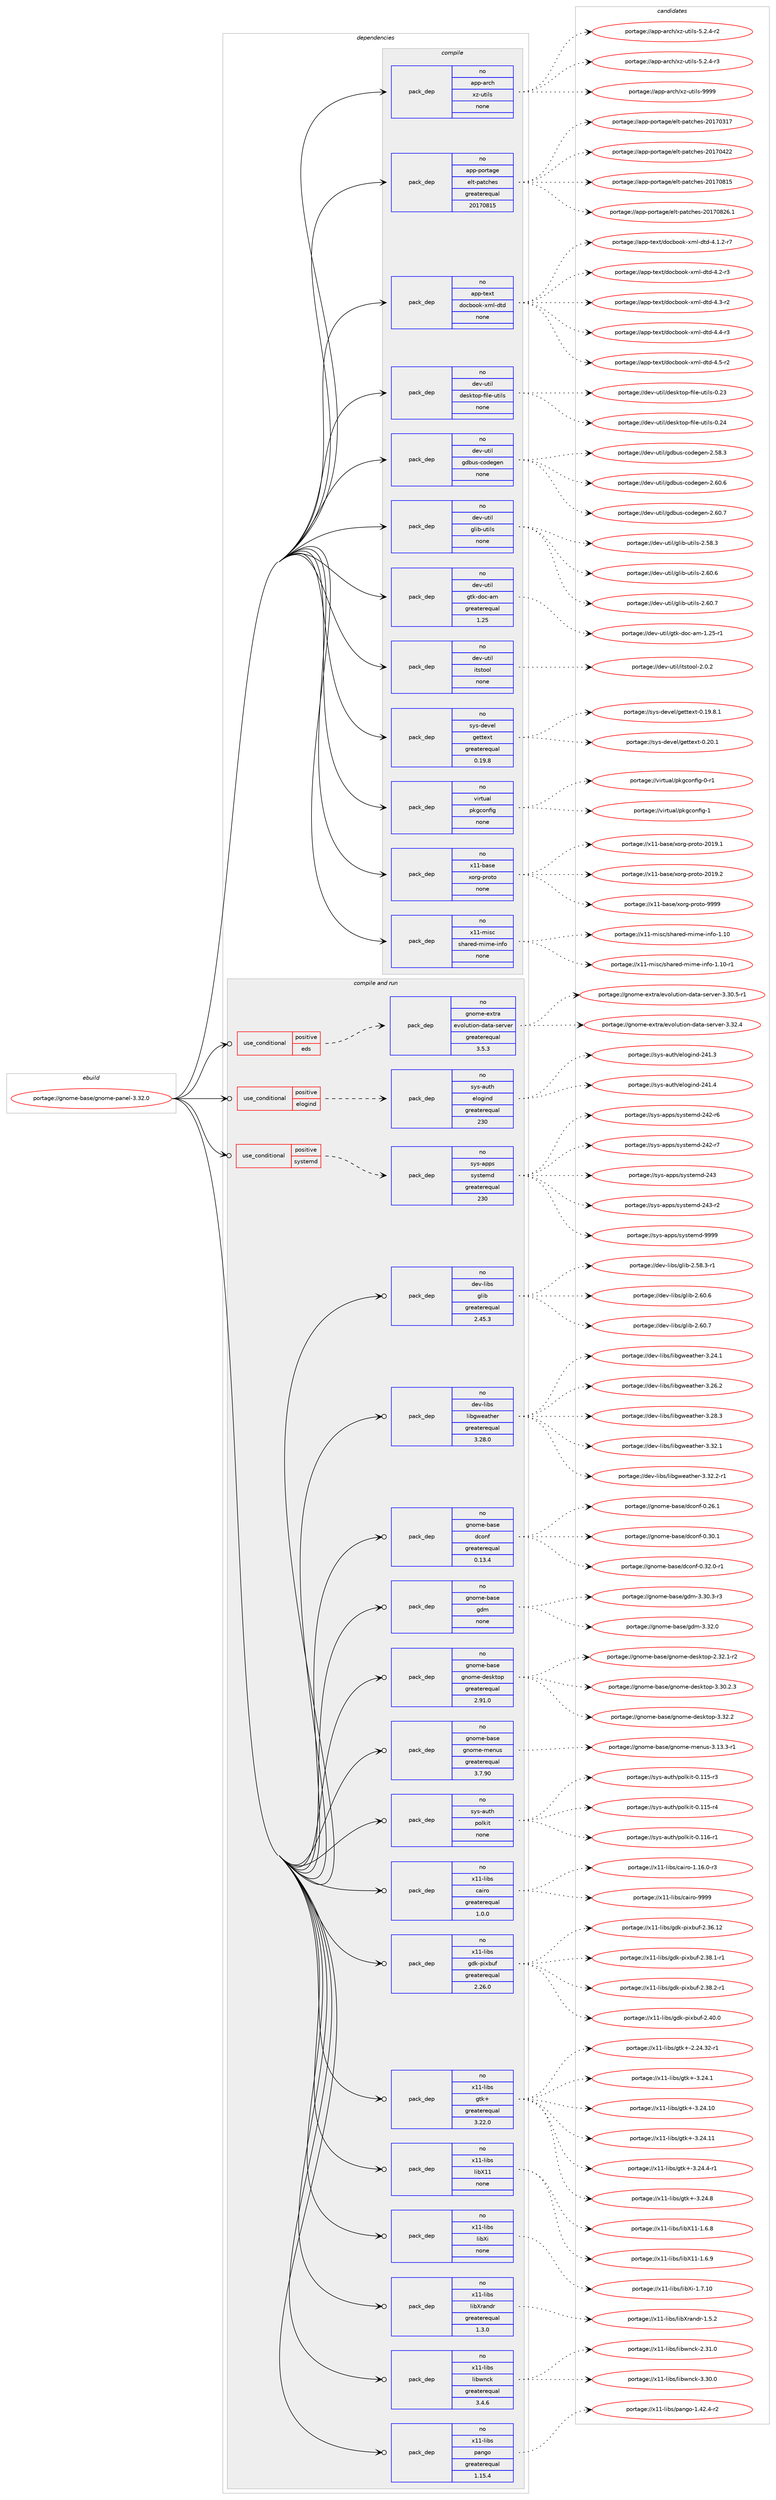 digraph prolog {

# *************
# Graph options
# *************

newrank=true;
concentrate=true;
compound=true;
graph [rankdir=LR,fontname=Helvetica,fontsize=10,ranksep=1.5];#, ranksep=2.5, nodesep=0.2];
edge  [arrowhead=vee];
node  [fontname=Helvetica,fontsize=10];

# **********
# The ebuild
# **********

subgraph cluster_leftcol {
color=gray;
rank=same;
label=<<i>ebuild</i>>;
id [label="portage://gnome-base/gnome-panel-3.32.0", color=red, width=4, href="../gnome-base/gnome-panel-3.32.0.svg"];
}

# ****************
# The dependencies
# ****************

subgraph cluster_midcol {
color=gray;
label=<<i>dependencies</i>>;
subgraph cluster_compile {
fillcolor="#eeeeee";
style=filled;
label=<<i>compile</i>>;
subgraph pack200858 {
dependency279068 [label=<<TABLE BORDER="0" CELLBORDER="1" CELLSPACING="0" CELLPADDING="4" WIDTH="220"><TR><TD ROWSPAN="6" CELLPADDING="30">pack_dep</TD></TR><TR><TD WIDTH="110">no</TD></TR><TR><TD>app-arch</TD></TR><TR><TD>xz-utils</TD></TR><TR><TD>none</TD></TR><TR><TD></TD></TR></TABLE>>, shape=none, color=blue];
}
id:e -> dependency279068:w [weight=20,style="solid",arrowhead="vee"];
subgraph pack200859 {
dependency279069 [label=<<TABLE BORDER="0" CELLBORDER="1" CELLSPACING="0" CELLPADDING="4" WIDTH="220"><TR><TD ROWSPAN="6" CELLPADDING="30">pack_dep</TD></TR><TR><TD WIDTH="110">no</TD></TR><TR><TD>app-portage</TD></TR><TR><TD>elt-patches</TD></TR><TR><TD>greaterequal</TD></TR><TR><TD>20170815</TD></TR></TABLE>>, shape=none, color=blue];
}
id:e -> dependency279069:w [weight=20,style="solid",arrowhead="vee"];
subgraph pack200860 {
dependency279070 [label=<<TABLE BORDER="0" CELLBORDER="1" CELLSPACING="0" CELLPADDING="4" WIDTH="220"><TR><TD ROWSPAN="6" CELLPADDING="30">pack_dep</TD></TR><TR><TD WIDTH="110">no</TD></TR><TR><TD>app-text</TD></TR><TR><TD>docbook-xml-dtd</TD></TR><TR><TD>none</TD></TR><TR><TD></TD></TR></TABLE>>, shape=none, color=blue];
}
id:e -> dependency279070:w [weight=20,style="solid",arrowhead="vee"];
subgraph pack200861 {
dependency279071 [label=<<TABLE BORDER="0" CELLBORDER="1" CELLSPACING="0" CELLPADDING="4" WIDTH="220"><TR><TD ROWSPAN="6" CELLPADDING="30">pack_dep</TD></TR><TR><TD WIDTH="110">no</TD></TR><TR><TD>dev-util</TD></TR><TR><TD>desktop-file-utils</TD></TR><TR><TD>none</TD></TR><TR><TD></TD></TR></TABLE>>, shape=none, color=blue];
}
id:e -> dependency279071:w [weight=20,style="solid",arrowhead="vee"];
subgraph pack200862 {
dependency279072 [label=<<TABLE BORDER="0" CELLBORDER="1" CELLSPACING="0" CELLPADDING="4" WIDTH="220"><TR><TD ROWSPAN="6" CELLPADDING="30">pack_dep</TD></TR><TR><TD WIDTH="110">no</TD></TR><TR><TD>dev-util</TD></TR><TR><TD>gdbus-codegen</TD></TR><TR><TD>none</TD></TR><TR><TD></TD></TR></TABLE>>, shape=none, color=blue];
}
id:e -> dependency279072:w [weight=20,style="solid",arrowhead="vee"];
subgraph pack200863 {
dependency279073 [label=<<TABLE BORDER="0" CELLBORDER="1" CELLSPACING="0" CELLPADDING="4" WIDTH="220"><TR><TD ROWSPAN="6" CELLPADDING="30">pack_dep</TD></TR><TR><TD WIDTH="110">no</TD></TR><TR><TD>dev-util</TD></TR><TR><TD>glib-utils</TD></TR><TR><TD>none</TD></TR><TR><TD></TD></TR></TABLE>>, shape=none, color=blue];
}
id:e -> dependency279073:w [weight=20,style="solid",arrowhead="vee"];
subgraph pack200864 {
dependency279074 [label=<<TABLE BORDER="0" CELLBORDER="1" CELLSPACING="0" CELLPADDING="4" WIDTH="220"><TR><TD ROWSPAN="6" CELLPADDING="30">pack_dep</TD></TR><TR><TD WIDTH="110">no</TD></TR><TR><TD>dev-util</TD></TR><TR><TD>gtk-doc-am</TD></TR><TR><TD>greaterequal</TD></TR><TR><TD>1.25</TD></TR></TABLE>>, shape=none, color=blue];
}
id:e -> dependency279074:w [weight=20,style="solid",arrowhead="vee"];
subgraph pack200865 {
dependency279075 [label=<<TABLE BORDER="0" CELLBORDER="1" CELLSPACING="0" CELLPADDING="4" WIDTH="220"><TR><TD ROWSPAN="6" CELLPADDING="30">pack_dep</TD></TR><TR><TD WIDTH="110">no</TD></TR><TR><TD>dev-util</TD></TR><TR><TD>itstool</TD></TR><TR><TD>none</TD></TR><TR><TD></TD></TR></TABLE>>, shape=none, color=blue];
}
id:e -> dependency279075:w [weight=20,style="solid",arrowhead="vee"];
subgraph pack200866 {
dependency279076 [label=<<TABLE BORDER="0" CELLBORDER="1" CELLSPACING="0" CELLPADDING="4" WIDTH="220"><TR><TD ROWSPAN="6" CELLPADDING="30">pack_dep</TD></TR><TR><TD WIDTH="110">no</TD></TR><TR><TD>sys-devel</TD></TR><TR><TD>gettext</TD></TR><TR><TD>greaterequal</TD></TR><TR><TD>0.19.8</TD></TR></TABLE>>, shape=none, color=blue];
}
id:e -> dependency279076:w [weight=20,style="solid",arrowhead="vee"];
subgraph pack200867 {
dependency279077 [label=<<TABLE BORDER="0" CELLBORDER="1" CELLSPACING="0" CELLPADDING="4" WIDTH="220"><TR><TD ROWSPAN="6" CELLPADDING="30">pack_dep</TD></TR><TR><TD WIDTH="110">no</TD></TR><TR><TD>virtual</TD></TR><TR><TD>pkgconfig</TD></TR><TR><TD>none</TD></TR><TR><TD></TD></TR></TABLE>>, shape=none, color=blue];
}
id:e -> dependency279077:w [weight=20,style="solid",arrowhead="vee"];
subgraph pack200868 {
dependency279078 [label=<<TABLE BORDER="0" CELLBORDER="1" CELLSPACING="0" CELLPADDING="4" WIDTH="220"><TR><TD ROWSPAN="6" CELLPADDING="30">pack_dep</TD></TR><TR><TD WIDTH="110">no</TD></TR><TR><TD>x11-base</TD></TR><TR><TD>xorg-proto</TD></TR><TR><TD>none</TD></TR><TR><TD></TD></TR></TABLE>>, shape=none, color=blue];
}
id:e -> dependency279078:w [weight=20,style="solid",arrowhead="vee"];
subgraph pack200869 {
dependency279079 [label=<<TABLE BORDER="0" CELLBORDER="1" CELLSPACING="0" CELLPADDING="4" WIDTH="220"><TR><TD ROWSPAN="6" CELLPADDING="30">pack_dep</TD></TR><TR><TD WIDTH="110">no</TD></TR><TR><TD>x11-misc</TD></TR><TR><TD>shared-mime-info</TD></TR><TR><TD>none</TD></TR><TR><TD></TD></TR></TABLE>>, shape=none, color=blue];
}
id:e -> dependency279079:w [weight=20,style="solid",arrowhead="vee"];
}
subgraph cluster_compileandrun {
fillcolor="#eeeeee";
style=filled;
label=<<i>compile and run</i>>;
subgraph cond74145 {
dependency279080 [label=<<TABLE BORDER="0" CELLBORDER="1" CELLSPACING="0" CELLPADDING="4"><TR><TD ROWSPAN="3" CELLPADDING="10">use_conditional</TD></TR><TR><TD>positive</TD></TR><TR><TD>eds</TD></TR></TABLE>>, shape=none, color=red];
subgraph pack200870 {
dependency279081 [label=<<TABLE BORDER="0" CELLBORDER="1" CELLSPACING="0" CELLPADDING="4" WIDTH="220"><TR><TD ROWSPAN="6" CELLPADDING="30">pack_dep</TD></TR><TR><TD WIDTH="110">no</TD></TR><TR><TD>gnome-extra</TD></TR><TR><TD>evolution-data-server</TD></TR><TR><TD>greaterequal</TD></TR><TR><TD>3.5.3</TD></TR></TABLE>>, shape=none, color=blue];
}
dependency279080:e -> dependency279081:w [weight=20,style="dashed",arrowhead="vee"];
}
id:e -> dependency279080:w [weight=20,style="solid",arrowhead="odotvee"];
subgraph cond74146 {
dependency279082 [label=<<TABLE BORDER="0" CELLBORDER="1" CELLSPACING="0" CELLPADDING="4"><TR><TD ROWSPAN="3" CELLPADDING="10">use_conditional</TD></TR><TR><TD>positive</TD></TR><TR><TD>elogind</TD></TR></TABLE>>, shape=none, color=red];
subgraph pack200871 {
dependency279083 [label=<<TABLE BORDER="0" CELLBORDER="1" CELLSPACING="0" CELLPADDING="4" WIDTH="220"><TR><TD ROWSPAN="6" CELLPADDING="30">pack_dep</TD></TR><TR><TD WIDTH="110">no</TD></TR><TR><TD>sys-auth</TD></TR><TR><TD>elogind</TD></TR><TR><TD>greaterequal</TD></TR><TR><TD>230</TD></TR></TABLE>>, shape=none, color=blue];
}
dependency279082:e -> dependency279083:w [weight=20,style="dashed",arrowhead="vee"];
}
id:e -> dependency279082:w [weight=20,style="solid",arrowhead="odotvee"];
subgraph cond74147 {
dependency279084 [label=<<TABLE BORDER="0" CELLBORDER="1" CELLSPACING="0" CELLPADDING="4"><TR><TD ROWSPAN="3" CELLPADDING="10">use_conditional</TD></TR><TR><TD>positive</TD></TR><TR><TD>systemd</TD></TR></TABLE>>, shape=none, color=red];
subgraph pack200872 {
dependency279085 [label=<<TABLE BORDER="0" CELLBORDER="1" CELLSPACING="0" CELLPADDING="4" WIDTH="220"><TR><TD ROWSPAN="6" CELLPADDING="30">pack_dep</TD></TR><TR><TD WIDTH="110">no</TD></TR><TR><TD>sys-apps</TD></TR><TR><TD>systemd</TD></TR><TR><TD>greaterequal</TD></TR><TR><TD>230</TD></TR></TABLE>>, shape=none, color=blue];
}
dependency279084:e -> dependency279085:w [weight=20,style="dashed",arrowhead="vee"];
}
id:e -> dependency279084:w [weight=20,style="solid",arrowhead="odotvee"];
subgraph pack200873 {
dependency279086 [label=<<TABLE BORDER="0" CELLBORDER="1" CELLSPACING="0" CELLPADDING="4" WIDTH="220"><TR><TD ROWSPAN="6" CELLPADDING="30">pack_dep</TD></TR><TR><TD WIDTH="110">no</TD></TR><TR><TD>dev-libs</TD></TR><TR><TD>glib</TD></TR><TR><TD>greaterequal</TD></TR><TR><TD>2.45.3</TD></TR></TABLE>>, shape=none, color=blue];
}
id:e -> dependency279086:w [weight=20,style="solid",arrowhead="odotvee"];
subgraph pack200874 {
dependency279087 [label=<<TABLE BORDER="0" CELLBORDER="1" CELLSPACING="0" CELLPADDING="4" WIDTH="220"><TR><TD ROWSPAN="6" CELLPADDING="30">pack_dep</TD></TR><TR><TD WIDTH="110">no</TD></TR><TR><TD>dev-libs</TD></TR><TR><TD>libgweather</TD></TR><TR><TD>greaterequal</TD></TR><TR><TD>3.28.0</TD></TR></TABLE>>, shape=none, color=blue];
}
id:e -> dependency279087:w [weight=20,style="solid",arrowhead="odotvee"];
subgraph pack200875 {
dependency279088 [label=<<TABLE BORDER="0" CELLBORDER="1" CELLSPACING="0" CELLPADDING="4" WIDTH="220"><TR><TD ROWSPAN="6" CELLPADDING="30">pack_dep</TD></TR><TR><TD WIDTH="110">no</TD></TR><TR><TD>gnome-base</TD></TR><TR><TD>dconf</TD></TR><TR><TD>greaterequal</TD></TR><TR><TD>0.13.4</TD></TR></TABLE>>, shape=none, color=blue];
}
id:e -> dependency279088:w [weight=20,style="solid",arrowhead="odotvee"];
subgraph pack200876 {
dependency279089 [label=<<TABLE BORDER="0" CELLBORDER="1" CELLSPACING="0" CELLPADDING="4" WIDTH="220"><TR><TD ROWSPAN="6" CELLPADDING="30">pack_dep</TD></TR><TR><TD WIDTH="110">no</TD></TR><TR><TD>gnome-base</TD></TR><TR><TD>gdm</TD></TR><TR><TD>none</TD></TR><TR><TD></TD></TR></TABLE>>, shape=none, color=blue];
}
id:e -> dependency279089:w [weight=20,style="solid",arrowhead="odotvee"];
subgraph pack200877 {
dependency279090 [label=<<TABLE BORDER="0" CELLBORDER="1" CELLSPACING="0" CELLPADDING="4" WIDTH="220"><TR><TD ROWSPAN="6" CELLPADDING="30">pack_dep</TD></TR><TR><TD WIDTH="110">no</TD></TR><TR><TD>gnome-base</TD></TR><TR><TD>gnome-desktop</TD></TR><TR><TD>greaterequal</TD></TR><TR><TD>2.91.0</TD></TR></TABLE>>, shape=none, color=blue];
}
id:e -> dependency279090:w [weight=20,style="solid",arrowhead="odotvee"];
subgraph pack200878 {
dependency279091 [label=<<TABLE BORDER="0" CELLBORDER="1" CELLSPACING="0" CELLPADDING="4" WIDTH="220"><TR><TD ROWSPAN="6" CELLPADDING="30">pack_dep</TD></TR><TR><TD WIDTH="110">no</TD></TR><TR><TD>gnome-base</TD></TR><TR><TD>gnome-menus</TD></TR><TR><TD>greaterequal</TD></TR><TR><TD>3.7.90</TD></TR></TABLE>>, shape=none, color=blue];
}
id:e -> dependency279091:w [weight=20,style="solid",arrowhead="odotvee"];
subgraph pack200879 {
dependency279092 [label=<<TABLE BORDER="0" CELLBORDER="1" CELLSPACING="0" CELLPADDING="4" WIDTH="220"><TR><TD ROWSPAN="6" CELLPADDING="30">pack_dep</TD></TR><TR><TD WIDTH="110">no</TD></TR><TR><TD>sys-auth</TD></TR><TR><TD>polkit</TD></TR><TR><TD>none</TD></TR><TR><TD></TD></TR></TABLE>>, shape=none, color=blue];
}
id:e -> dependency279092:w [weight=20,style="solid",arrowhead="odotvee"];
subgraph pack200880 {
dependency279093 [label=<<TABLE BORDER="0" CELLBORDER="1" CELLSPACING="0" CELLPADDING="4" WIDTH="220"><TR><TD ROWSPAN="6" CELLPADDING="30">pack_dep</TD></TR><TR><TD WIDTH="110">no</TD></TR><TR><TD>x11-libs</TD></TR><TR><TD>cairo</TD></TR><TR><TD>greaterequal</TD></TR><TR><TD>1.0.0</TD></TR></TABLE>>, shape=none, color=blue];
}
id:e -> dependency279093:w [weight=20,style="solid",arrowhead="odotvee"];
subgraph pack200881 {
dependency279094 [label=<<TABLE BORDER="0" CELLBORDER="1" CELLSPACING="0" CELLPADDING="4" WIDTH="220"><TR><TD ROWSPAN="6" CELLPADDING="30">pack_dep</TD></TR><TR><TD WIDTH="110">no</TD></TR><TR><TD>x11-libs</TD></TR><TR><TD>gdk-pixbuf</TD></TR><TR><TD>greaterequal</TD></TR><TR><TD>2.26.0</TD></TR></TABLE>>, shape=none, color=blue];
}
id:e -> dependency279094:w [weight=20,style="solid",arrowhead="odotvee"];
subgraph pack200882 {
dependency279095 [label=<<TABLE BORDER="0" CELLBORDER="1" CELLSPACING="0" CELLPADDING="4" WIDTH="220"><TR><TD ROWSPAN="6" CELLPADDING="30">pack_dep</TD></TR><TR><TD WIDTH="110">no</TD></TR><TR><TD>x11-libs</TD></TR><TR><TD>gtk+</TD></TR><TR><TD>greaterequal</TD></TR><TR><TD>3.22.0</TD></TR></TABLE>>, shape=none, color=blue];
}
id:e -> dependency279095:w [weight=20,style="solid",arrowhead="odotvee"];
subgraph pack200883 {
dependency279096 [label=<<TABLE BORDER="0" CELLBORDER="1" CELLSPACING="0" CELLPADDING="4" WIDTH="220"><TR><TD ROWSPAN="6" CELLPADDING="30">pack_dep</TD></TR><TR><TD WIDTH="110">no</TD></TR><TR><TD>x11-libs</TD></TR><TR><TD>libX11</TD></TR><TR><TD>none</TD></TR><TR><TD></TD></TR></TABLE>>, shape=none, color=blue];
}
id:e -> dependency279096:w [weight=20,style="solid",arrowhead="odotvee"];
subgraph pack200884 {
dependency279097 [label=<<TABLE BORDER="0" CELLBORDER="1" CELLSPACING="0" CELLPADDING="4" WIDTH="220"><TR><TD ROWSPAN="6" CELLPADDING="30">pack_dep</TD></TR><TR><TD WIDTH="110">no</TD></TR><TR><TD>x11-libs</TD></TR><TR><TD>libXi</TD></TR><TR><TD>none</TD></TR><TR><TD></TD></TR></TABLE>>, shape=none, color=blue];
}
id:e -> dependency279097:w [weight=20,style="solid",arrowhead="odotvee"];
subgraph pack200885 {
dependency279098 [label=<<TABLE BORDER="0" CELLBORDER="1" CELLSPACING="0" CELLPADDING="4" WIDTH="220"><TR><TD ROWSPAN="6" CELLPADDING="30">pack_dep</TD></TR><TR><TD WIDTH="110">no</TD></TR><TR><TD>x11-libs</TD></TR><TR><TD>libXrandr</TD></TR><TR><TD>greaterequal</TD></TR><TR><TD>1.3.0</TD></TR></TABLE>>, shape=none, color=blue];
}
id:e -> dependency279098:w [weight=20,style="solid",arrowhead="odotvee"];
subgraph pack200886 {
dependency279099 [label=<<TABLE BORDER="0" CELLBORDER="1" CELLSPACING="0" CELLPADDING="4" WIDTH="220"><TR><TD ROWSPAN="6" CELLPADDING="30">pack_dep</TD></TR><TR><TD WIDTH="110">no</TD></TR><TR><TD>x11-libs</TD></TR><TR><TD>libwnck</TD></TR><TR><TD>greaterequal</TD></TR><TR><TD>3.4.6</TD></TR></TABLE>>, shape=none, color=blue];
}
id:e -> dependency279099:w [weight=20,style="solid",arrowhead="odotvee"];
subgraph pack200887 {
dependency279100 [label=<<TABLE BORDER="0" CELLBORDER="1" CELLSPACING="0" CELLPADDING="4" WIDTH="220"><TR><TD ROWSPAN="6" CELLPADDING="30">pack_dep</TD></TR><TR><TD WIDTH="110">no</TD></TR><TR><TD>x11-libs</TD></TR><TR><TD>pango</TD></TR><TR><TD>greaterequal</TD></TR><TR><TD>1.15.4</TD></TR></TABLE>>, shape=none, color=blue];
}
id:e -> dependency279100:w [weight=20,style="solid",arrowhead="odotvee"];
}
subgraph cluster_run {
fillcolor="#eeeeee";
style=filled;
label=<<i>run</i>>;
}
}

# **************
# The candidates
# **************

subgraph cluster_choices {
rank=same;
color=gray;
label=<<i>candidates</i>>;

subgraph choice200858 {
color=black;
nodesep=1;
choiceportage9711211245971149910447120122451171161051081154553465046524511450 [label="portage://app-arch/xz-utils-5.2.4-r2", color=red, width=4,href="../app-arch/xz-utils-5.2.4-r2.svg"];
choiceportage9711211245971149910447120122451171161051081154553465046524511451 [label="portage://app-arch/xz-utils-5.2.4-r3", color=red, width=4,href="../app-arch/xz-utils-5.2.4-r3.svg"];
choiceportage9711211245971149910447120122451171161051081154557575757 [label="portage://app-arch/xz-utils-9999", color=red, width=4,href="../app-arch/xz-utils-9999.svg"];
dependency279068:e -> choiceportage9711211245971149910447120122451171161051081154553465046524511450:w [style=dotted,weight="100"];
dependency279068:e -> choiceportage9711211245971149910447120122451171161051081154553465046524511451:w [style=dotted,weight="100"];
dependency279068:e -> choiceportage9711211245971149910447120122451171161051081154557575757:w [style=dotted,weight="100"];
}
subgraph choice200859 {
color=black;
nodesep=1;
choiceportage97112112451121111141169710310147101108116451129711699104101115455048495548514955 [label="portage://app-portage/elt-patches-20170317", color=red, width=4,href="../app-portage/elt-patches-20170317.svg"];
choiceportage97112112451121111141169710310147101108116451129711699104101115455048495548525050 [label="portage://app-portage/elt-patches-20170422", color=red, width=4,href="../app-portage/elt-patches-20170422.svg"];
choiceportage97112112451121111141169710310147101108116451129711699104101115455048495548564953 [label="portage://app-portage/elt-patches-20170815", color=red, width=4,href="../app-portage/elt-patches-20170815.svg"];
choiceportage971121124511211111411697103101471011081164511297116991041011154550484955485650544649 [label="portage://app-portage/elt-patches-20170826.1", color=red, width=4,href="../app-portage/elt-patches-20170826.1.svg"];
dependency279069:e -> choiceportage97112112451121111141169710310147101108116451129711699104101115455048495548514955:w [style=dotted,weight="100"];
dependency279069:e -> choiceportage97112112451121111141169710310147101108116451129711699104101115455048495548525050:w [style=dotted,weight="100"];
dependency279069:e -> choiceportage97112112451121111141169710310147101108116451129711699104101115455048495548564953:w [style=dotted,weight="100"];
dependency279069:e -> choiceportage971121124511211111411697103101471011081164511297116991041011154550484955485650544649:w [style=dotted,weight="100"];
}
subgraph choice200860 {
color=black;
nodesep=1;
choiceportage971121124511610112011647100111999811111110745120109108451001161004552464946504511455 [label="portage://app-text/docbook-xml-dtd-4.1.2-r7", color=red, width=4,href="../app-text/docbook-xml-dtd-4.1.2-r7.svg"];
choiceportage97112112451161011201164710011199981111111074512010910845100116100455246504511451 [label="portage://app-text/docbook-xml-dtd-4.2-r3", color=red, width=4,href="../app-text/docbook-xml-dtd-4.2-r3.svg"];
choiceportage97112112451161011201164710011199981111111074512010910845100116100455246514511450 [label="portage://app-text/docbook-xml-dtd-4.3-r2", color=red, width=4,href="../app-text/docbook-xml-dtd-4.3-r2.svg"];
choiceportage97112112451161011201164710011199981111111074512010910845100116100455246524511451 [label="portage://app-text/docbook-xml-dtd-4.4-r3", color=red, width=4,href="../app-text/docbook-xml-dtd-4.4-r3.svg"];
choiceportage97112112451161011201164710011199981111111074512010910845100116100455246534511450 [label="portage://app-text/docbook-xml-dtd-4.5-r2", color=red, width=4,href="../app-text/docbook-xml-dtd-4.5-r2.svg"];
dependency279070:e -> choiceportage971121124511610112011647100111999811111110745120109108451001161004552464946504511455:w [style=dotted,weight="100"];
dependency279070:e -> choiceportage97112112451161011201164710011199981111111074512010910845100116100455246504511451:w [style=dotted,weight="100"];
dependency279070:e -> choiceportage97112112451161011201164710011199981111111074512010910845100116100455246514511450:w [style=dotted,weight="100"];
dependency279070:e -> choiceportage97112112451161011201164710011199981111111074512010910845100116100455246524511451:w [style=dotted,weight="100"];
dependency279070:e -> choiceportage97112112451161011201164710011199981111111074512010910845100116100455246534511450:w [style=dotted,weight="100"];
}
subgraph choice200861 {
color=black;
nodesep=1;
choiceportage100101118451171161051084710010111510711611111245102105108101451171161051081154548465051 [label="portage://dev-util/desktop-file-utils-0.23", color=red, width=4,href="../dev-util/desktop-file-utils-0.23.svg"];
choiceportage100101118451171161051084710010111510711611111245102105108101451171161051081154548465052 [label="portage://dev-util/desktop-file-utils-0.24", color=red, width=4,href="../dev-util/desktop-file-utils-0.24.svg"];
dependency279071:e -> choiceportage100101118451171161051084710010111510711611111245102105108101451171161051081154548465051:w [style=dotted,weight="100"];
dependency279071:e -> choiceportage100101118451171161051084710010111510711611111245102105108101451171161051081154548465052:w [style=dotted,weight="100"];
}
subgraph choice200862 {
color=black;
nodesep=1;
choiceportage100101118451171161051084710310098117115459911110010110310111045504653564651 [label="portage://dev-util/gdbus-codegen-2.58.3", color=red, width=4,href="../dev-util/gdbus-codegen-2.58.3.svg"];
choiceportage100101118451171161051084710310098117115459911110010110310111045504654484654 [label="portage://dev-util/gdbus-codegen-2.60.6", color=red, width=4,href="../dev-util/gdbus-codegen-2.60.6.svg"];
choiceportage100101118451171161051084710310098117115459911110010110310111045504654484655 [label="portage://dev-util/gdbus-codegen-2.60.7", color=red, width=4,href="../dev-util/gdbus-codegen-2.60.7.svg"];
dependency279072:e -> choiceportage100101118451171161051084710310098117115459911110010110310111045504653564651:w [style=dotted,weight="100"];
dependency279072:e -> choiceportage100101118451171161051084710310098117115459911110010110310111045504654484654:w [style=dotted,weight="100"];
dependency279072:e -> choiceportage100101118451171161051084710310098117115459911110010110310111045504654484655:w [style=dotted,weight="100"];
}
subgraph choice200863 {
color=black;
nodesep=1;
choiceportage1001011184511711610510847103108105984511711610510811545504653564651 [label="portage://dev-util/glib-utils-2.58.3", color=red, width=4,href="../dev-util/glib-utils-2.58.3.svg"];
choiceportage1001011184511711610510847103108105984511711610510811545504654484654 [label="portage://dev-util/glib-utils-2.60.6", color=red, width=4,href="../dev-util/glib-utils-2.60.6.svg"];
choiceportage1001011184511711610510847103108105984511711610510811545504654484655 [label="portage://dev-util/glib-utils-2.60.7", color=red, width=4,href="../dev-util/glib-utils-2.60.7.svg"];
dependency279073:e -> choiceportage1001011184511711610510847103108105984511711610510811545504653564651:w [style=dotted,weight="100"];
dependency279073:e -> choiceportage1001011184511711610510847103108105984511711610510811545504654484654:w [style=dotted,weight="100"];
dependency279073:e -> choiceportage1001011184511711610510847103108105984511711610510811545504654484655:w [style=dotted,weight="100"];
}
subgraph choice200864 {
color=black;
nodesep=1;
choiceportage10010111845117116105108471031161074510011199459710945494650534511449 [label="portage://dev-util/gtk-doc-am-1.25-r1", color=red, width=4,href="../dev-util/gtk-doc-am-1.25-r1.svg"];
dependency279074:e -> choiceportage10010111845117116105108471031161074510011199459710945494650534511449:w [style=dotted,weight="100"];
}
subgraph choice200865 {
color=black;
nodesep=1;
choiceportage1001011184511711610510847105116115116111111108455046484650 [label="portage://dev-util/itstool-2.0.2", color=red, width=4,href="../dev-util/itstool-2.0.2.svg"];
dependency279075:e -> choiceportage1001011184511711610510847105116115116111111108455046484650:w [style=dotted,weight="100"];
}
subgraph choice200866 {
color=black;
nodesep=1;
choiceportage1151211154510010111810110847103101116116101120116454846495746564649 [label="portage://sys-devel/gettext-0.19.8.1", color=red, width=4,href="../sys-devel/gettext-0.19.8.1.svg"];
choiceportage115121115451001011181011084710310111611610112011645484650484649 [label="portage://sys-devel/gettext-0.20.1", color=red, width=4,href="../sys-devel/gettext-0.20.1.svg"];
dependency279076:e -> choiceportage1151211154510010111810110847103101116116101120116454846495746564649:w [style=dotted,weight="100"];
dependency279076:e -> choiceportage115121115451001011181011084710310111611610112011645484650484649:w [style=dotted,weight="100"];
}
subgraph choice200867 {
color=black;
nodesep=1;
choiceportage11810511411611797108471121071039911111010210510345484511449 [label="portage://virtual/pkgconfig-0-r1", color=red, width=4,href="../virtual/pkgconfig-0-r1.svg"];
choiceportage1181051141161179710847112107103991111101021051034549 [label="portage://virtual/pkgconfig-1", color=red, width=4,href="../virtual/pkgconfig-1.svg"];
dependency279077:e -> choiceportage11810511411611797108471121071039911111010210510345484511449:w [style=dotted,weight="100"];
dependency279077:e -> choiceportage1181051141161179710847112107103991111101021051034549:w [style=dotted,weight="100"];
}
subgraph choice200868 {
color=black;
nodesep=1;
choiceportage1204949459897115101471201111141034511211411111611145504849574649 [label="portage://x11-base/xorg-proto-2019.1", color=red, width=4,href="../x11-base/xorg-proto-2019.1.svg"];
choiceportage1204949459897115101471201111141034511211411111611145504849574650 [label="portage://x11-base/xorg-proto-2019.2", color=red, width=4,href="../x11-base/xorg-proto-2019.2.svg"];
choiceportage120494945989711510147120111114103451121141111161114557575757 [label="portage://x11-base/xorg-proto-9999", color=red, width=4,href="../x11-base/xorg-proto-9999.svg"];
dependency279078:e -> choiceportage1204949459897115101471201111141034511211411111611145504849574649:w [style=dotted,weight="100"];
dependency279078:e -> choiceportage1204949459897115101471201111141034511211411111611145504849574650:w [style=dotted,weight="100"];
dependency279078:e -> choiceportage120494945989711510147120111114103451121141111161114557575757:w [style=dotted,weight="100"];
}
subgraph choice200869 {
color=black;
nodesep=1;
choiceportage12049494510910511599471151049711410110045109105109101451051101021114549464948 [label="portage://x11-misc/shared-mime-info-1.10", color=red, width=4,href="../x11-misc/shared-mime-info-1.10.svg"];
choiceportage120494945109105115994711510497114101100451091051091014510511010211145494649484511449 [label="portage://x11-misc/shared-mime-info-1.10-r1", color=red, width=4,href="../x11-misc/shared-mime-info-1.10-r1.svg"];
dependency279079:e -> choiceportage12049494510910511599471151049711410110045109105109101451051101021114549464948:w [style=dotted,weight="100"];
dependency279079:e -> choiceportage120494945109105115994711510497114101100451091051091014510511010211145494649484511449:w [style=dotted,weight="100"];
}
subgraph choice200870 {
color=black;
nodesep=1;
choiceportage10311011110910145101120116114974710111811110811711610511111045100971169745115101114118101114455146514846534511449 [label="portage://gnome-extra/evolution-data-server-3.30.5-r1", color=red, width=4,href="../gnome-extra/evolution-data-server-3.30.5-r1.svg"];
choiceportage1031101111091014510112011611497471011181111081171161051111104510097116974511510111411810111445514651504652 [label="portage://gnome-extra/evolution-data-server-3.32.4", color=red, width=4,href="../gnome-extra/evolution-data-server-3.32.4.svg"];
dependency279081:e -> choiceportage10311011110910145101120116114974710111811110811711610511111045100971169745115101114118101114455146514846534511449:w [style=dotted,weight="100"];
dependency279081:e -> choiceportage1031101111091014510112011611497471011181111081171161051111104510097116974511510111411810111445514651504652:w [style=dotted,weight="100"];
}
subgraph choice200871 {
color=black;
nodesep=1;
choiceportage115121115459711711610447101108111103105110100455052494651 [label="portage://sys-auth/elogind-241.3", color=red, width=4,href="../sys-auth/elogind-241.3.svg"];
choiceportage115121115459711711610447101108111103105110100455052494652 [label="portage://sys-auth/elogind-241.4", color=red, width=4,href="../sys-auth/elogind-241.4.svg"];
dependency279083:e -> choiceportage115121115459711711610447101108111103105110100455052494651:w [style=dotted,weight="100"];
dependency279083:e -> choiceportage115121115459711711610447101108111103105110100455052494652:w [style=dotted,weight="100"];
}
subgraph choice200872 {
color=black;
nodesep=1;
choiceportage115121115459711211211547115121115116101109100455052504511454 [label="portage://sys-apps/systemd-242-r6", color=red, width=4,href="../sys-apps/systemd-242-r6.svg"];
choiceportage115121115459711211211547115121115116101109100455052504511455 [label="portage://sys-apps/systemd-242-r7", color=red, width=4,href="../sys-apps/systemd-242-r7.svg"];
choiceportage11512111545971121121154711512111511610110910045505251 [label="portage://sys-apps/systemd-243", color=red, width=4,href="../sys-apps/systemd-243.svg"];
choiceportage115121115459711211211547115121115116101109100455052514511450 [label="portage://sys-apps/systemd-243-r2", color=red, width=4,href="../sys-apps/systemd-243-r2.svg"];
choiceportage1151211154597112112115471151211151161011091004557575757 [label="portage://sys-apps/systemd-9999", color=red, width=4,href="../sys-apps/systemd-9999.svg"];
dependency279085:e -> choiceportage115121115459711211211547115121115116101109100455052504511454:w [style=dotted,weight="100"];
dependency279085:e -> choiceportage115121115459711211211547115121115116101109100455052504511455:w [style=dotted,weight="100"];
dependency279085:e -> choiceportage11512111545971121121154711512111511610110910045505251:w [style=dotted,weight="100"];
dependency279085:e -> choiceportage115121115459711211211547115121115116101109100455052514511450:w [style=dotted,weight="100"];
dependency279085:e -> choiceportage1151211154597112112115471151211151161011091004557575757:w [style=dotted,weight="100"];
}
subgraph choice200873 {
color=black;
nodesep=1;
choiceportage10010111845108105981154710310810598455046535646514511449 [label="portage://dev-libs/glib-2.58.3-r1", color=red, width=4,href="../dev-libs/glib-2.58.3-r1.svg"];
choiceportage1001011184510810598115471031081059845504654484654 [label="portage://dev-libs/glib-2.60.6", color=red, width=4,href="../dev-libs/glib-2.60.6.svg"];
choiceportage1001011184510810598115471031081059845504654484655 [label="portage://dev-libs/glib-2.60.7", color=red, width=4,href="../dev-libs/glib-2.60.7.svg"];
dependency279086:e -> choiceportage10010111845108105981154710310810598455046535646514511449:w [style=dotted,weight="100"];
dependency279086:e -> choiceportage1001011184510810598115471031081059845504654484654:w [style=dotted,weight="100"];
dependency279086:e -> choiceportage1001011184510810598115471031081059845504654484655:w [style=dotted,weight="100"];
}
subgraph choice200874 {
color=black;
nodesep=1;
choiceportage100101118451081059811547108105981031191019711610410111445514650524649 [label="portage://dev-libs/libgweather-3.24.1", color=red, width=4,href="../dev-libs/libgweather-3.24.1.svg"];
choiceportage100101118451081059811547108105981031191019711610410111445514650544650 [label="portage://dev-libs/libgweather-3.26.2", color=red, width=4,href="../dev-libs/libgweather-3.26.2.svg"];
choiceportage100101118451081059811547108105981031191019711610410111445514650564651 [label="portage://dev-libs/libgweather-3.28.3", color=red, width=4,href="../dev-libs/libgweather-3.28.3.svg"];
choiceportage100101118451081059811547108105981031191019711610410111445514651504649 [label="portage://dev-libs/libgweather-3.32.1", color=red, width=4,href="../dev-libs/libgweather-3.32.1.svg"];
choiceportage1001011184510810598115471081059810311910197116104101114455146515046504511449 [label="portage://dev-libs/libgweather-3.32.2-r1", color=red, width=4,href="../dev-libs/libgweather-3.32.2-r1.svg"];
dependency279087:e -> choiceportage100101118451081059811547108105981031191019711610410111445514650524649:w [style=dotted,weight="100"];
dependency279087:e -> choiceportage100101118451081059811547108105981031191019711610410111445514650544650:w [style=dotted,weight="100"];
dependency279087:e -> choiceportage100101118451081059811547108105981031191019711610410111445514650564651:w [style=dotted,weight="100"];
dependency279087:e -> choiceportage100101118451081059811547108105981031191019711610410111445514651504649:w [style=dotted,weight="100"];
dependency279087:e -> choiceportage1001011184510810598115471081059810311910197116104101114455146515046504511449:w [style=dotted,weight="100"];
}
subgraph choice200875 {
color=black;
nodesep=1;
choiceportage103110111109101459897115101471009911111010245484650544649 [label="portage://gnome-base/dconf-0.26.1", color=red, width=4,href="../gnome-base/dconf-0.26.1.svg"];
choiceportage103110111109101459897115101471009911111010245484651484649 [label="portage://gnome-base/dconf-0.30.1", color=red, width=4,href="../gnome-base/dconf-0.30.1.svg"];
choiceportage1031101111091014598971151014710099111110102454846515046484511449 [label="portage://gnome-base/dconf-0.32.0-r1", color=red, width=4,href="../gnome-base/dconf-0.32.0-r1.svg"];
dependency279088:e -> choiceportage103110111109101459897115101471009911111010245484650544649:w [style=dotted,weight="100"];
dependency279088:e -> choiceportage103110111109101459897115101471009911111010245484651484649:w [style=dotted,weight="100"];
dependency279088:e -> choiceportage1031101111091014598971151014710099111110102454846515046484511449:w [style=dotted,weight="100"];
}
subgraph choice200876 {
color=black;
nodesep=1;
choiceportage10311011110910145989711510147103100109455146514846514511451 [label="portage://gnome-base/gdm-3.30.3-r3", color=red, width=4,href="../gnome-base/gdm-3.30.3-r3.svg"];
choiceportage1031101111091014598971151014710310010945514651504648 [label="portage://gnome-base/gdm-3.32.0", color=red, width=4,href="../gnome-base/gdm-3.32.0.svg"];
dependency279089:e -> choiceportage10311011110910145989711510147103100109455146514846514511451:w [style=dotted,weight="100"];
dependency279089:e -> choiceportage1031101111091014598971151014710310010945514651504648:w [style=dotted,weight="100"];
}
subgraph choice200877 {
color=black;
nodesep=1;
choiceportage1031101111091014598971151014710311011110910145100101115107116111112455046515046494511450 [label="portage://gnome-base/gnome-desktop-2.32.1-r2", color=red, width=4,href="../gnome-base/gnome-desktop-2.32.1-r2.svg"];
choiceportage1031101111091014598971151014710311011110910145100101115107116111112455146514846504651 [label="portage://gnome-base/gnome-desktop-3.30.2.3", color=red, width=4,href="../gnome-base/gnome-desktop-3.30.2.3.svg"];
choiceportage103110111109101459897115101471031101111091014510010111510711611111245514651504650 [label="portage://gnome-base/gnome-desktop-3.32.2", color=red, width=4,href="../gnome-base/gnome-desktop-3.32.2.svg"];
dependency279090:e -> choiceportage1031101111091014598971151014710311011110910145100101115107116111112455046515046494511450:w [style=dotted,weight="100"];
dependency279090:e -> choiceportage1031101111091014598971151014710311011110910145100101115107116111112455146514846504651:w [style=dotted,weight="100"];
dependency279090:e -> choiceportage103110111109101459897115101471031101111091014510010111510711611111245514651504650:w [style=dotted,weight="100"];
}
subgraph choice200878 {
color=black;
nodesep=1;
choiceportage1031101111091014598971151014710311011110910145109101110117115455146495146514511449 [label="portage://gnome-base/gnome-menus-3.13.3-r1", color=red, width=4,href="../gnome-base/gnome-menus-3.13.3-r1.svg"];
dependency279091:e -> choiceportage1031101111091014598971151014710311011110910145109101110117115455146495146514511449:w [style=dotted,weight="100"];
}
subgraph choice200879 {
color=black;
nodesep=1;
choiceportage1151211154597117116104471121111081071051164548464949534511451 [label="portage://sys-auth/polkit-0.115-r3", color=red, width=4,href="../sys-auth/polkit-0.115-r3.svg"];
choiceportage1151211154597117116104471121111081071051164548464949534511452 [label="portage://sys-auth/polkit-0.115-r4", color=red, width=4,href="../sys-auth/polkit-0.115-r4.svg"];
choiceportage1151211154597117116104471121111081071051164548464949544511449 [label="portage://sys-auth/polkit-0.116-r1", color=red, width=4,href="../sys-auth/polkit-0.116-r1.svg"];
dependency279092:e -> choiceportage1151211154597117116104471121111081071051164548464949534511451:w [style=dotted,weight="100"];
dependency279092:e -> choiceportage1151211154597117116104471121111081071051164548464949534511452:w [style=dotted,weight="100"];
dependency279092:e -> choiceportage1151211154597117116104471121111081071051164548464949544511449:w [style=dotted,weight="100"];
}
subgraph choice200880 {
color=black;
nodesep=1;
choiceportage12049494510810598115479997105114111454946495446484511451 [label="portage://x11-libs/cairo-1.16.0-r3", color=red, width=4,href="../x11-libs/cairo-1.16.0-r3.svg"];
choiceportage120494945108105981154799971051141114557575757 [label="portage://x11-libs/cairo-9999", color=red, width=4,href="../x11-libs/cairo-9999.svg"];
dependency279093:e -> choiceportage12049494510810598115479997105114111454946495446484511451:w [style=dotted,weight="100"];
dependency279093:e -> choiceportage120494945108105981154799971051141114557575757:w [style=dotted,weight="100"];
}
subgraph choice200881 {
color=black;
nodesep=1;
choiceportage120494945108105981154710310010745112105120981171024550465154464950 [label="portage://x11-libs/gdk-pixbuf-2.36.12", color=red, width=4,href="../x11-libs/gdk-pixbuf-2.36.12.svg"];
choiceportage12049494510810598115471031001074511210512098117102455046515646494511449 [label="portage://x11-libs/gdk-pixbuf-2.38.1-r1", color=red, width=4,href="../x11-libs/gdk-pixbuf-2.38.1-r1.svg"];
choiceportage12049494510810598115471031001074511210512098117102455046515646504511449 [label="portage://x11-libs/gdk-pixbuf-2.38.2-r1", color=red, width=4,href="../x11-libs/gdk-pixbuf-2.38.2-r1.svg"];
choiceportage1204949451081059811547103100107451121051209811710245504652484648 [label="portage://x11-libs/gdk-pixbuf-2.40.0", color=red, width=4,href="../x11-libs/gdk-pixbuf-2.40.0.svg"];
dependency279094:e -> choiceportage120494945108105981154710310010745112105120981171024550465154464950:w [style=dotted,weight="100"];
dependency279094:e -> choiceportage12049494510810598115471031001074511210512098117102455046515646494511449:w [style=dotted,weight="100"];
dependency279094:e -> choiceportage12049494510810598115471031001074511210512098117102455046515646504511449:w [style=dotted,weight="100"];
dependency279094:e -> choiceportage1204949451081059811547103100107451121051209811710245504652484648:w [style=dotted,weight="100"];
}
subgraph choice200882 {
color=black;
nodesep=1;
choiceportage12049494510810598115471031161074345504650524651504511449 [label="portage://x11-libs/gtk+-2.24.32-r1", color=red, width=4,href="../x11-libs/gtk+-2.24.32-r1.svg"];
choiceportage12049494510810598115471031161074345514650524649 [label="portage://x11-libs/gtk+-3.24.1", color=red, width=4,href="../x11-libs/gtk+-3.24.1.svg"];
choiceportage1204949451081059811547103116107434551465052464948 [label="portage://x11-libs/gtk+-3.24.10", color=red, width=4,href="../x11-libs/gtk+-3.24.10.svg"];
choiceportage1204949451081059811547103116107434551465052464949 [label="portage://x11-libs/gtk+-3.24.11", color=red, width=4,href="../x11-libs/gtk+-3.24.11.svg"];
choiceportage120494945108105981154710311610743455146505246524511449 [label="portage://x11-libs/gtk+-3.24.4-r1", color=red, width=4,href="../x11-libs/gtk+-3.24.4-r1.svg"];
choiceportage12049494510810598115471031161074345514650524656 [label="portage://x11-libs/gtk+-3.24.8", color=red, width=4,href="../x11-libs/gtk+-3.24.8.svg"];
dependency279095:e -> choiceportage12049494510810598115471031161074345504650524651504511449:w [style=dotted,weight="100"];
dependency279095:e -> choiceportage12049494510810598115471031161074345514650524649:w [style=dotted,weight="100"];
dependency279095:e -> choiceportage1204949451081059811547103116107434551465052464948:w [style=dotted,weight="100"];
dependency279095:e -> choiceportage1204949451081059811547103116107434551465052464949:w [style=dotted,weight="100"];
dependency279095:e -> choiceportage120494945108105981154710311610743455146505246524511449:w [style=dotted,weight="100"];
dependency279095:e -> choiceportage12049494510810598115471031161074345514650524656:w [style=dotted,weight="100"];
}
subgraph choice200883 {
color=black;
nodesep=1;
choiceportage120494945108105981154710810598884949454946544656 [label="portage://x11-libs/libX11-1.6.8", color=red, width=4,href="../x11-libs/libX11-1.6.8.svg"];
choiceportage120494945108105981154710810598884949454946544657 [label="portage://x11-libs/libX11-1.6.9", color=red, width=4,href="../x11-libs/libX11-1.6.9.svg"];
dependency279096:e -> choiceportage120494945108105981154710810598884949454946544656:w [style=dotted,weight="100"];
dependency279096:e -> choiceportage120494945108105981154710810598884949454946544657:w [style=dotted,weight="100"];
}
subgraph choice200884 {
color=black;
nodesep=1;
choiceportage1204949451081059811547108105988810545494655464948 [label="portage://x11-libs/libXi-1.7.10", color=red, width=4,href="../x11-libs/libXi-1.7.10.svg"];
dependency279097:e -> choiceportage1204949451081059811547108105988810545494655464948:w [style=dotted,weight="100"];
}
subgraph choice200885 {
color=black;
nodesep=1;
choiceportage1204949451081059811547108105988811497110100114454946534650 [label="portage://x11-libs/libXrandr-1.5.2", color=red, width=4,href="../x11-libs/libXrandr-1.5.2.svg"];
dependency279098:e -> choiceportage1204949451081059811547108105988811497110100114454946534650:w [style=dotted,weight="100"];
}
subgraph choice200886 {
color=black;
nodesep=1;
choiceportage1204949451081059811547108105981191109910745504651494648 [label="portage://x11-libs/libwnck-2.31.0", color=red, width=4,href="../x11-libs/libwnck-2.31.0.svg"];
choiceportage1204949451081059811547108105981191109910745514651484648 [label="portage://x11-libs/libwnck-3.30.0", color=red, width=4,href="../x11-libs/libwnck-3.30.0.svg"];
dependency279099:e -> choiceportage1204949451081059811547108105981191109910745504651494648:w [style=dotted,weight="100"];
dependency279099:e -> choiceportage1204949451081059811547108105981191109910745514651484648:w [style=dotted,weight="100"];
}
subgraph choice200887 {
color=black;
nodesep=1;
choiceportage120494945108105981154711297110103111454946525046524511450 [label="portage://x11-libs/pango-1.42.4-r2", color=red, width=4,href="../x11-libs/pango-1.42.4-r2.svg"];
dependency279100:e -> choiceportage120494945108105981154711297110103111454946525046524511450:w [style=dotted,weight="100"];
}
}

}

